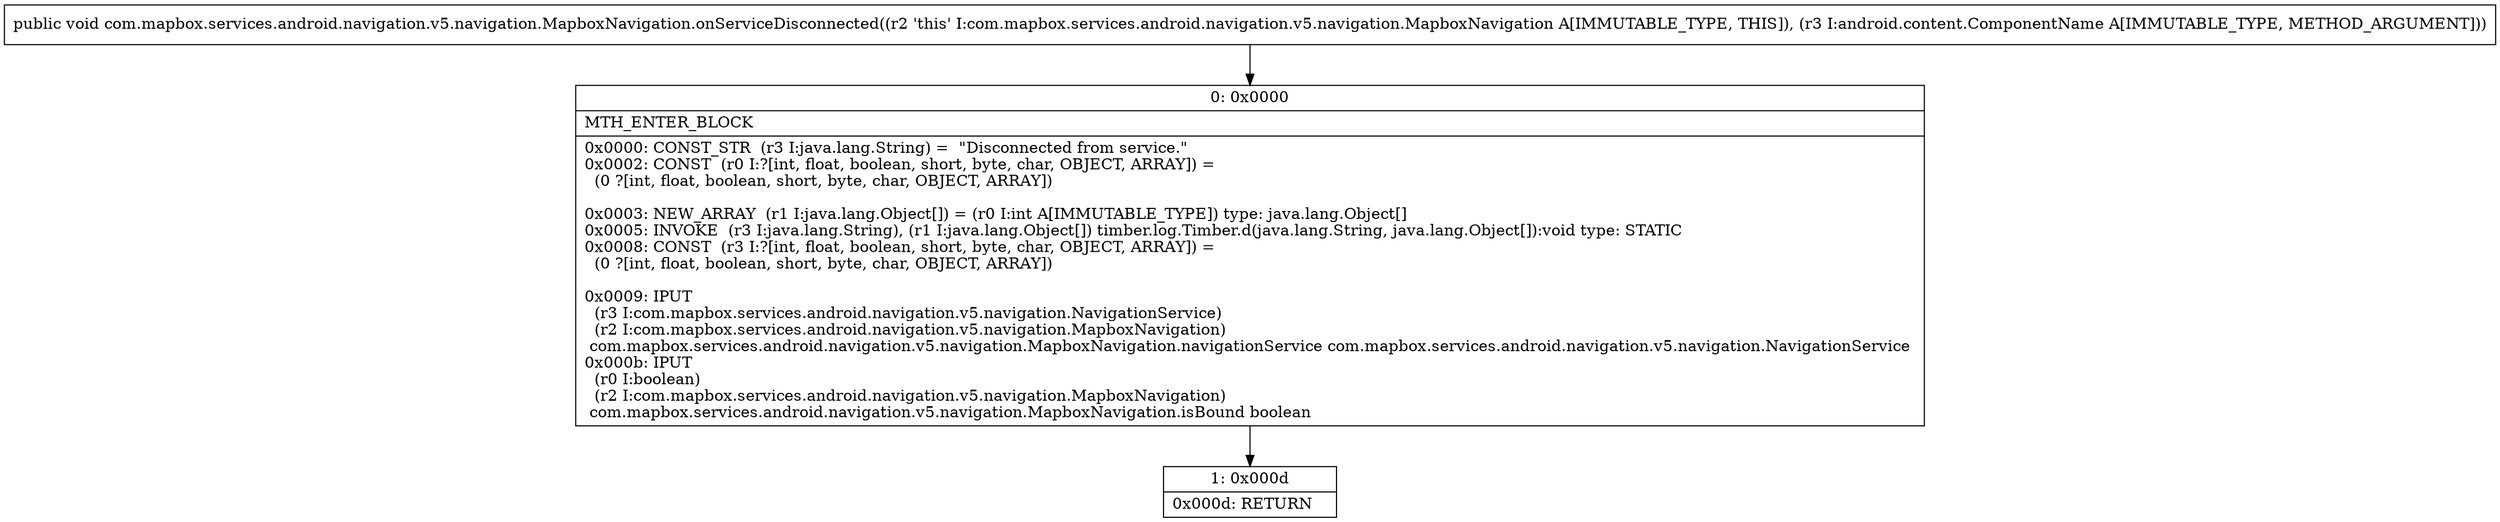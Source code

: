 digraph "CFG forcom.mapbox.services.android.navigation.v5.navigation.MapboxNavigation.onServiceDisconnected(Landroid\/content\/ComponentName;)V" {
Node_0 [shape=record,label="{0\:\ 0x0000|MTH_ENTER_BLOCK\l|0x0000: CONST_STR  (r3 I:java.lang.String) =  \"Disconnected from service.\" \l0x0002: CONST  (r0 I:?[int, float, boolean, short, byte, char, OBJECT, ARRAY]) = \l  (0 ?[int, float, boolean, short, byte, char, OBJECT, ARRAY])\l \l0x0003: NEW_ARRAY  (r1 I:java.lang.Object[]) = (r0 I:int A[IMMUTABLE_TYPE]) type: java.lang.Object[] \l0x0005: INVOKE  (r3 I:java.lang.String), (r1 I:java.lang.Object[]) timber.log.Timber.d(java.lang.String, java.lang.Object[]):void type: STATIC \l0x0008: CONST  (r3 I:?[int, float, boolean, short, byte, char, OBJECT, ARRAY]) = \l  (0 ?[int, float, boolean, short, byte, char, OBJECT, ARRAY])\l \l0x0009: IPUT  \l  (r3 I:com.mapbox.services.android.navigation.v5.navigation.NavigationService)\l  (r2 I:com.mapbox.services.android.navigation.v5.navigation.MapboxNavigation)\l com.mapbox.services.android.navigation.v5.navigation.MapboxNavigation.navigationService com.mapbox.services.android.navigation.v5.navigation.NavigationService \l0x000b: IPUT  \l  (r0 I:boolean)\l  (r2 I:com.mapbox.services.android.navigation.v5.navigation.MapboxNavigation)\l com.mapbox.services.android.navigation.v5.navigation.MapboxNavigation.isBound boolean \l}"];
Node_1 [shape=record,label="{1\:\ 0x000d|0x000d: RETURN   \l}"];
MethodNode[shape=record,label="{public void com.mapbox.services.android.navigation.v5.navigation.MapboxNavigation.onServiceDisconnected((r2 'this' I:com.mapbox.services.android.navigation.v5.navigation.MapboxNavigation A[IMMUTABLE_TYPE, THIS]), (r3 I:android.content.ComponentName A[IMMUTABLE_TYPE, METHOD_ARGUMENT])) }"];
MethodNode -> Node_0;
Node_0 -> Node_1;
}

